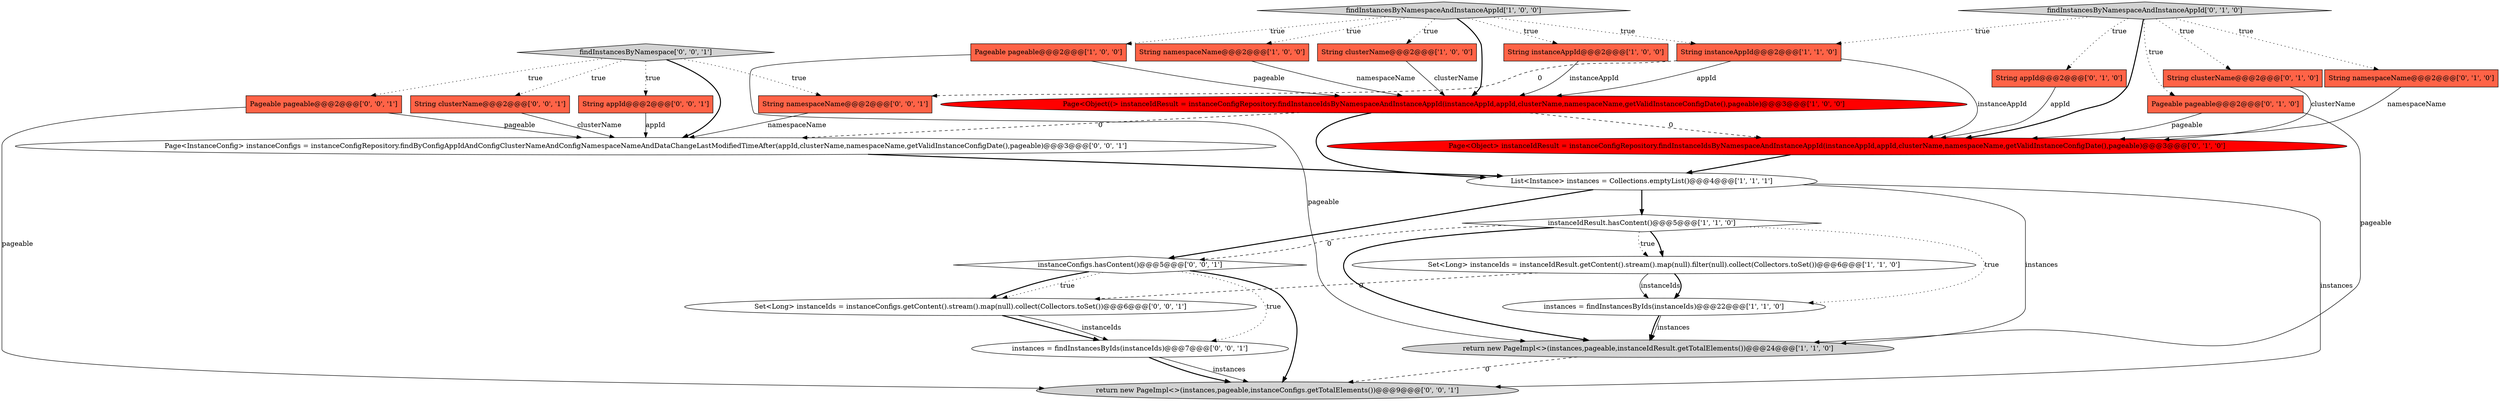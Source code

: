 digraph {
26 [style = filled, label = "Page<InstanceConfig> instanceConfigs = instanceConfigRepository.findByConfigAppIdAndConfigClusterNameAndConfigNamespaceNameAndDataChangeLastModifiedTimeAfter(appId,clusterName,namespaceName,getValidInstanceConfigDate(),pageable)@@@3@@@['0', '0', '1']", fillcolor = white, shape = ellipse image = "AAA0AAABBB3BBB"];
4 [style = filled, label = "String instanceAppId@@@2@@@['1', '0', '0']", fillcolor = tomato, shape = box image = "AAA0AAABBB1BBB"];
0 [style = filled, label = "return new PageImpl<>(instances,pageable,instanceIdResult.getTotalElements())@@@24@@@['1', '1', '0']", fillcolor = lightgray, shape = ellipse image = "AAA0AAABBB1BBB"];
22 [style = filled, label = "String namespaceName@@@2@@@['0', '0', '1']", fillcolor = tomato, shape = box image = "AAA0AAABBB3BBB"];
8 [style = filled, label = "Set<Long> instanceIds = instanceIdResult.getContent().stream().map(null).filter(null).collect(Collectors.toSet())@@@6@@@['1', '1', '0']", fillcolor = white, shape = ellipse image = "AAA0AAABBB1BBB"];
15 [style = filled, label = "String clusterName@@@2@@@['0', '1', '0']", fillcolor = tomato, shape = box image = "AAA0AAABBB2BBB"];
16 [style = filled, label = "findInstancesByNamespaceAndInstanceAppId['0', '1', '0']", fillcolor = lightgray, shape = diamond image = "AAA0AAABBB2BBB"];
13 [style = filled, label = "Pageable pageable@@@2@@@['0', '1', '0']", fillcolor = tomato, shape = box image = "AAA0AAABBB2BBB"];
3 [style = filled, label = "String namespaceName@@@2@@@['1', '0', '0']", fillcolor = tomato, shape = box image = "AAA0AAABBB1BBB"];
18 [style = filled, label = "Pageable pageable@@@2@@@['0', '0', '1']", fillcolor = tomato, shape = box image = "AAA0AAABBB3BBB"];
11 [style = filled, label = "instances = findInstancesByIds(instanceIds)@@@22@@@['1', '1', '0']", fillcolor = white, shape = ellipse image = "AAA0AAABBB1BBB"];
27 [style = filled, label = "instanceConfigs.hasContent()@@@5@@@['0', '0', '1']", fillcolor = white, shape = diamond image = "AAA0AAABBB3BBB"];
25 [style = filled, label = "findInstancesByNamespace['0', '0', '1']", fillcolor = lightgray, shape = diamond image = "AAA0AAABBB3BBB"];
12 [style = filled, label = "String namespaceName@@@2@@@['0', '1', '0']", fillcolor = tomato, shape = box image = "AAA0AAABBB2BBB"];
2 [style = filled, label = "instanceIdResult.hasContent()@@@5@@@['1', '1', '0']", fillcolor = white, shape = diamond image = "AAA0AAABBB1BBB"];
17 [style = filled, label = "Page<Object> instanceIdResult = instanceConfigRepository.findInstanceIdsByNamespaceAndInstanceAppId(instanceAppId,appId,clusterName,namespaceName,getValidInstanceConfigDate(),pageable)@@@3@@@['0', '1', '0']", fillcolor = red, shape = ellipse image = "AAA1AAABBB2BBB"];
6 [style = filled, label = "String clusterName@@@2@@@['1', '0', '0']", fillcolor = tomato, shape = box image = "AAA0AAABBB1BBB"];
1 [style = filled, label = "List<Instance> instances = Collections.emptyList()@@@4@@@['1', '1', '1']", fillcolor = white, shape = ellipse image = "AAA0AAABBB1BBB"];
23 [style = filled, label = "return new PageImpl<>(instances,pageable,instanceConfigs.getTotalElements())@@@9@@@['0', '0', '1']", fillcolor = lightgray, shape = ellipse image = "AAA0AAABBB3BBB"];
14 [style = filled, label = "String appId@@@2@@@['0', '1', '0']", fillcolor = tomato, shape = box image = "AAA0AAABBB2BBB"];
21 [style = filled, label = "String clusterName@@@2@@@['0', '0', '1']", fillcolor = tomato, shape = box image = "AAA0AAABBB3BBB"];
5 [style = filled, label = "Pageable pageable@@@2@@@['1', '0', '0']", fillcolor = tomato, shape = box image = "AAA0AAABBB1BBB"];
24 [style = filled, label = "instances = findInstancesByIds(instanceIds)@@@7@@@['0', '0', '1']", fillcolor = white, shape = ellipse image = "AAA0AAABBB3BBB"];
10 [style = filled, label = "String instanceAppId@@@2@@@['1', '1', '0']", fillcolor = tomato, shape = box image = "AAA0AAABBB1BBB"];
19 [style = filled, label = "Set<Long> instanceIds = instanceConfigs.getContent().stream().map(null).collect(Collectors.toSet())@@@6@@@['0', '0', '1']", fillcolor = white, shape = ellipse image = "AAA0AAABBB3BBB"];
20 [style = filled, label = "String appId@@@2@@@['0', '0', '1']", fillcolor = tomato, shape = box image = "AAA0AAABBB3BBB"];
7 [style = filled, label = "findInstancesByNamespaceAndInstanceAppId['1', '0', '0']", fillcolor = lightgray, shape = diamond image = "AAA0AAABBB1BBB"];
9 [style = filled, label = "Page<Object((> instanceIdResult = instanceConfigRepository.findInstanceIdsByNamespaceAndInstanceAppId(instanceAppId,appId,clusterName,namespaceName,getValidInstanceConfigDate(),pageable)@@@3@@@['1', '0', '0']", fillcolor = red, shape = ellipse image = "AAA1AAABBB1BBB"];
10->9 [style = solid, label="appId"];
8->19 [style = dashed, label="0"];
7->6 [style = dotted, label="true"];
13->17 [style = solid, label="pageable"];
21->26 [style = solid, label="clusterName"];
24->23 [style = solid, label="instances"];
7->10 [style = dotted, label="true"];
16->12 [style = dotted, label="true"];
25->21 [style = dotted, label="true"];
17->1 [style = bold, label=""];
16->13 [style = dotted, label="true"];
1->23 [style = solid, label="instances"];
0->23 [style = dashed, label="0"];
18->23 [style = solid, label="pageable"];
13->0 [style = solid, label="pageable"];
26->1 [style = bold, label=""];
1->27 [style = bold, label=""];
2->27 [style = dashed, label="0"];
5->0 [style = solid, label="pageable"];
6->9 [style = solid, label="clusterName"];
27->24 [style = dotted, label="true"];
16->17 [style = bold, label=""];
10->22 [style = dashed, label="0"];
11->0 [style = solid, label="instances"];
15->17 [style = solid, label="clusterName"];
27->19 [style = dotted, label="true"];
16->10 [style = dotted, label="true"];
10->17 [style = solid, label="instanceAppId"];
25->18 [style = dotted, label="true"];
19->24 [style = bold, label=""];
2->11 [style = dotted, label="true"];
7->5 [style = dotted, label="true"];
7->9 [style = bold, label=""];
14->17 [style = solid, label="appId"];
2->0 [style = bold, label=""];
11->0 [style = bold, label=""];
8->11 [style = solid, label="instanceIds"];
7->3 [style = dotted, label="true"];
4->9 [style = solid, label="instanceAppId"];
9->17 [style = dashed, label="0"];
1->0 [style = solid, label="instances"];
25->26 [style = bold, label=""];
7->4 [style = dotted, label="true"];
16->14 [style = dotted, label="true"];
22->26 [style = solid, label="namespaceName"];
25->20 [style = dotted, label="true"];
18->26 [style = solid, label="pageable"];
3->9 [style = solid, label="namespaceName"];
5->9 [style = solid, label="pageable"];
25->22 [style = dotted, label="true"];
9->26 [style = dashed, label="0"];
27->23 [style = bold, label=""];
1->2 [style = bold, label=""];
27->19 [style = bold, label=""];
9->1 [style = bold, label=""];
20->26 [style = solid, label="appId"];
8->11 [style = bold, label=""];
19->24 [style = solid, label="instanceIds"];
2->8 [style = bold, label=""];
2->8 [style = dotted, label="true"];
12->17 [style = solid, label="namespaceName"];
16->15 [style = dotted, label="true"];
24->23 [style = bold, label=""];
}
